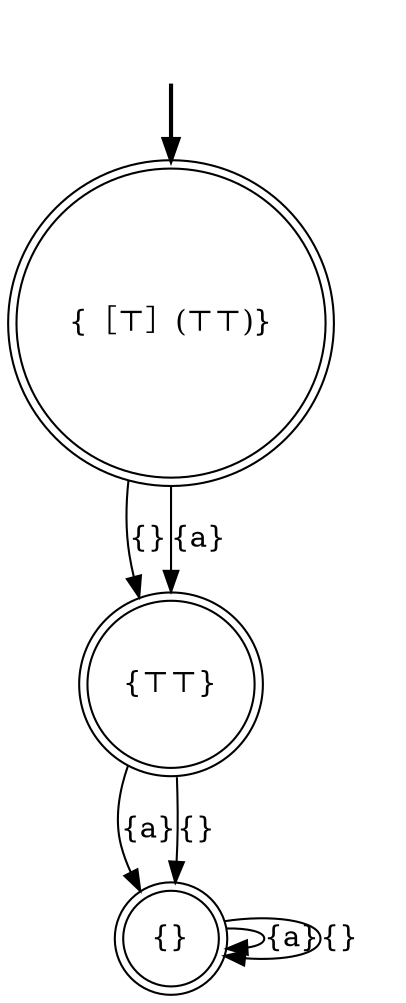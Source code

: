 digraph {
	fake0 [style=invisible]
	"{⊤⊤}" [shape=doublecircle]
	"{［⊤］(⊤⊤)}" [root=true shape=doublecircle]
	"{}" [shape=doublecircle]
	fake0 -> "{［⊤］(⊤⊤)}" [style=bold]
	"{［⊤］(⊤⊤)}" -> "{⊤⊤}" [label="{}"]
	"{}" -> "{}" [label="{a}"]
	"{⊤⊤}" -> "{}" [label="{a}"]
	"{⊤⊤}" -> "{}" [label="{}"]
	"{［⊤］(⊤⊤)}" -> "{⊤⊤}" [label="{a}"]
	"{}" -> "{}" [label="{}"]
}
